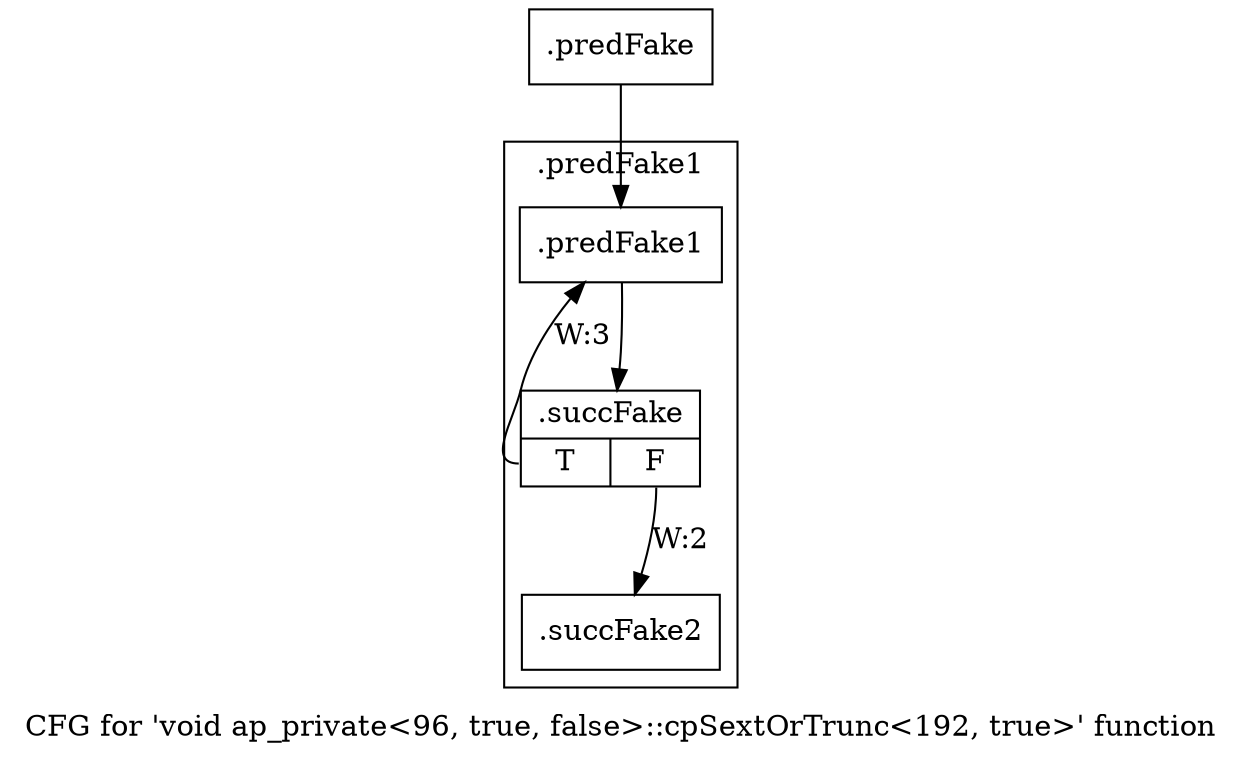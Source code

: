 digraph "CFG for 'void ap_private\<96, true, false\>::cpSextOrTrunc\<192, true\>' function" {
	label="CFG for 'void ap_private\<96, true, false\>::cpSextOrTrunc\<192, true\>' function";

	Node0x5faca50 [shape=record,filename="",linenumber="",label="{.predFake}"];
	Node0x5faca50 -> Node0x5facfd0[ callList="" memoryops="" filename="/mnt/xilinx/Vitis_HLS/2021.2/include/etc/ap_private.h" execusionnum="1"];
	Node0x6315750 [shape=record,filename="/mnt/xilinx/Vitis_HLS/2021.2/include/etc/ap_private.h",linenumber="5518",label="{.succFake2}"];
subgraph cluster_0 {
	label=".predFake1";
	tripcount="2";
	invocationtime="1";

	Node0x5facfd0 [shape=record,filename="/mnt/xilinx/Vitis_HLS/2021.2/include/etc/ap_private.h",linenumber="5515",label="{.predFake1}"];
	Node0x5facfd0 -> Node0x63156a0[ callList="" memoryops="" filename="/mnt/xilinx/Vitis_HLS/2021.2/include/etc/ap_private.h" execusionnum="3"];
	Node0x63156a0 [shape=record,filename="/mnt/xilinx/Vitis_HLS/2021.2/include/etc/ap_private.h",linenumber="5515",label="{.succFake|{<s0>T|<s1>F}}"];
	Node0x63156a0:s0 -> Node0x5facfd0[label="W:3" callList="" memoryops="" filename="/mnt/xilinx/Vitis_HLS/2021.2/include/etc/ap_private.h" execusionnum="2"];
	Node0x63156a0:s1 -> Node0x6315750[label="W:2" callList="" memoryops="" filename="/mnt/xilinx/Vitis_HLS/2021.2/include/etc/ap_private.h" execusionnum="1"];
}
}
